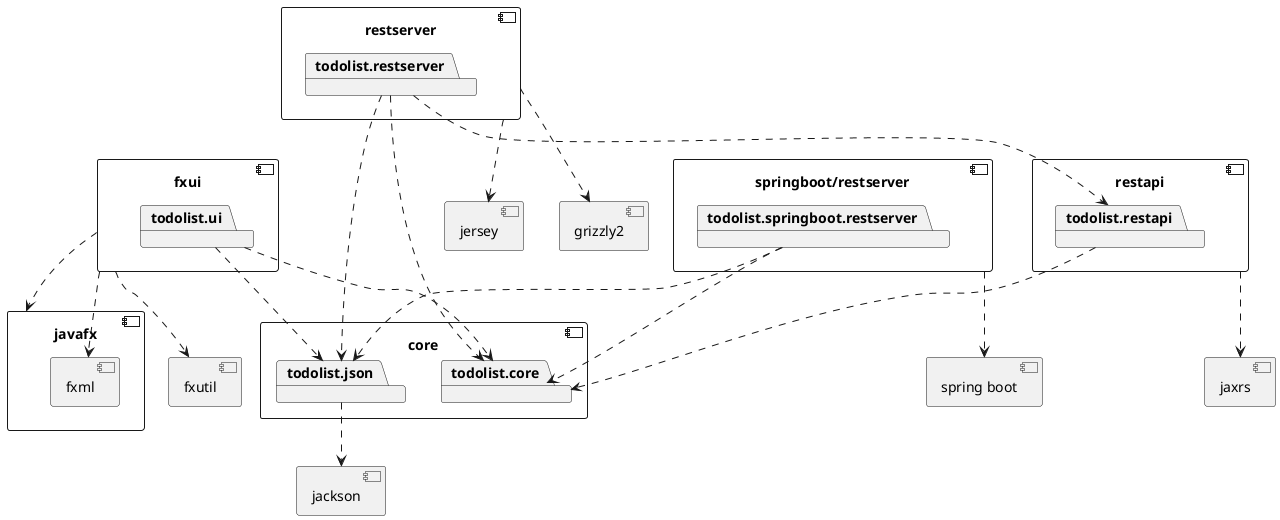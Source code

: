@startuml architecture

component core {
	package todolist.core
	package todolist.json
}

component jackson {
}

todolist.json ..> jackson

component fxutil {
}

component fxui {
	package todolist.ui
}


todolist.ui ..> todolist.core
todolist.ui ..> todolist.json

component javafx {
	component fxml {
	}
}

fxui ..> javafx
fxui ..> fxml
fxui ..> fxutil

component restapi {
	package todolist.restapi
}

todolist.restapi ..> todolist.core

component jaxrs {
}

restapi ..> jaxrs

component restserver {
	package todolist.restserver
}

todolist.restserver ..> todolist.core
todolist.restserver ..> todolist.json
todolist.restserver ..> todolist.restapi

component jersey {
}

component grizzly2 {
}

restserver ..> jersey
restserver ..> grizzly2

component "springboot/restserver" as springboot.restserver {
	package todolist.springboot.restserver
}

todolist.springboot.restserver ..> todolist.core
todolist.springboot.restserver ..> todolist.json

component "spring boot" as springboot {
}

springboot.restserver ..> springboot

@enduml